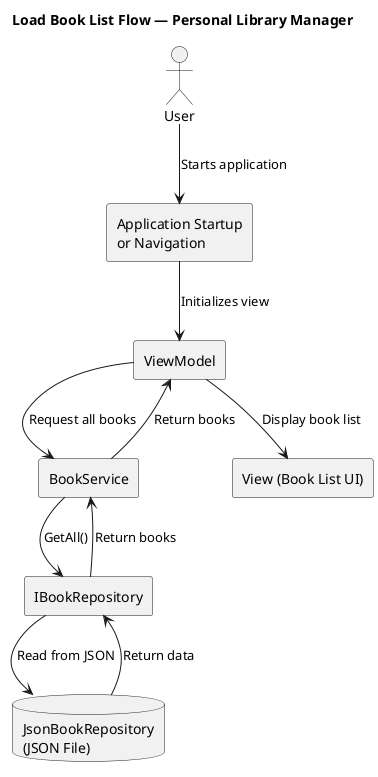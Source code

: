 @startuml
title Load Book List Flow — Personal Library Manager

actor User

rectangle "Application Startup\nor Navigation" as App
rectangle "ViewModel" as VM
rectangle "BookService" as Service
rectangle "IBookRepository" as RepoInterface
database "JsonBookRepository\n(JSON File)" as Repo
rectangle "View (Book List UI)" as View

User --> App : Starts application
App --> VM : Initializes view
VM --> Service : Request all books
Service --> RepoInterface : GetAll()
RepoInterface --> Repo : Read from JSON
Repo --> RepoInterface : Return data
RepoInterface --> Service : Return books
Service --> VM : Return books
VM --> View : Display book list

@enduml
